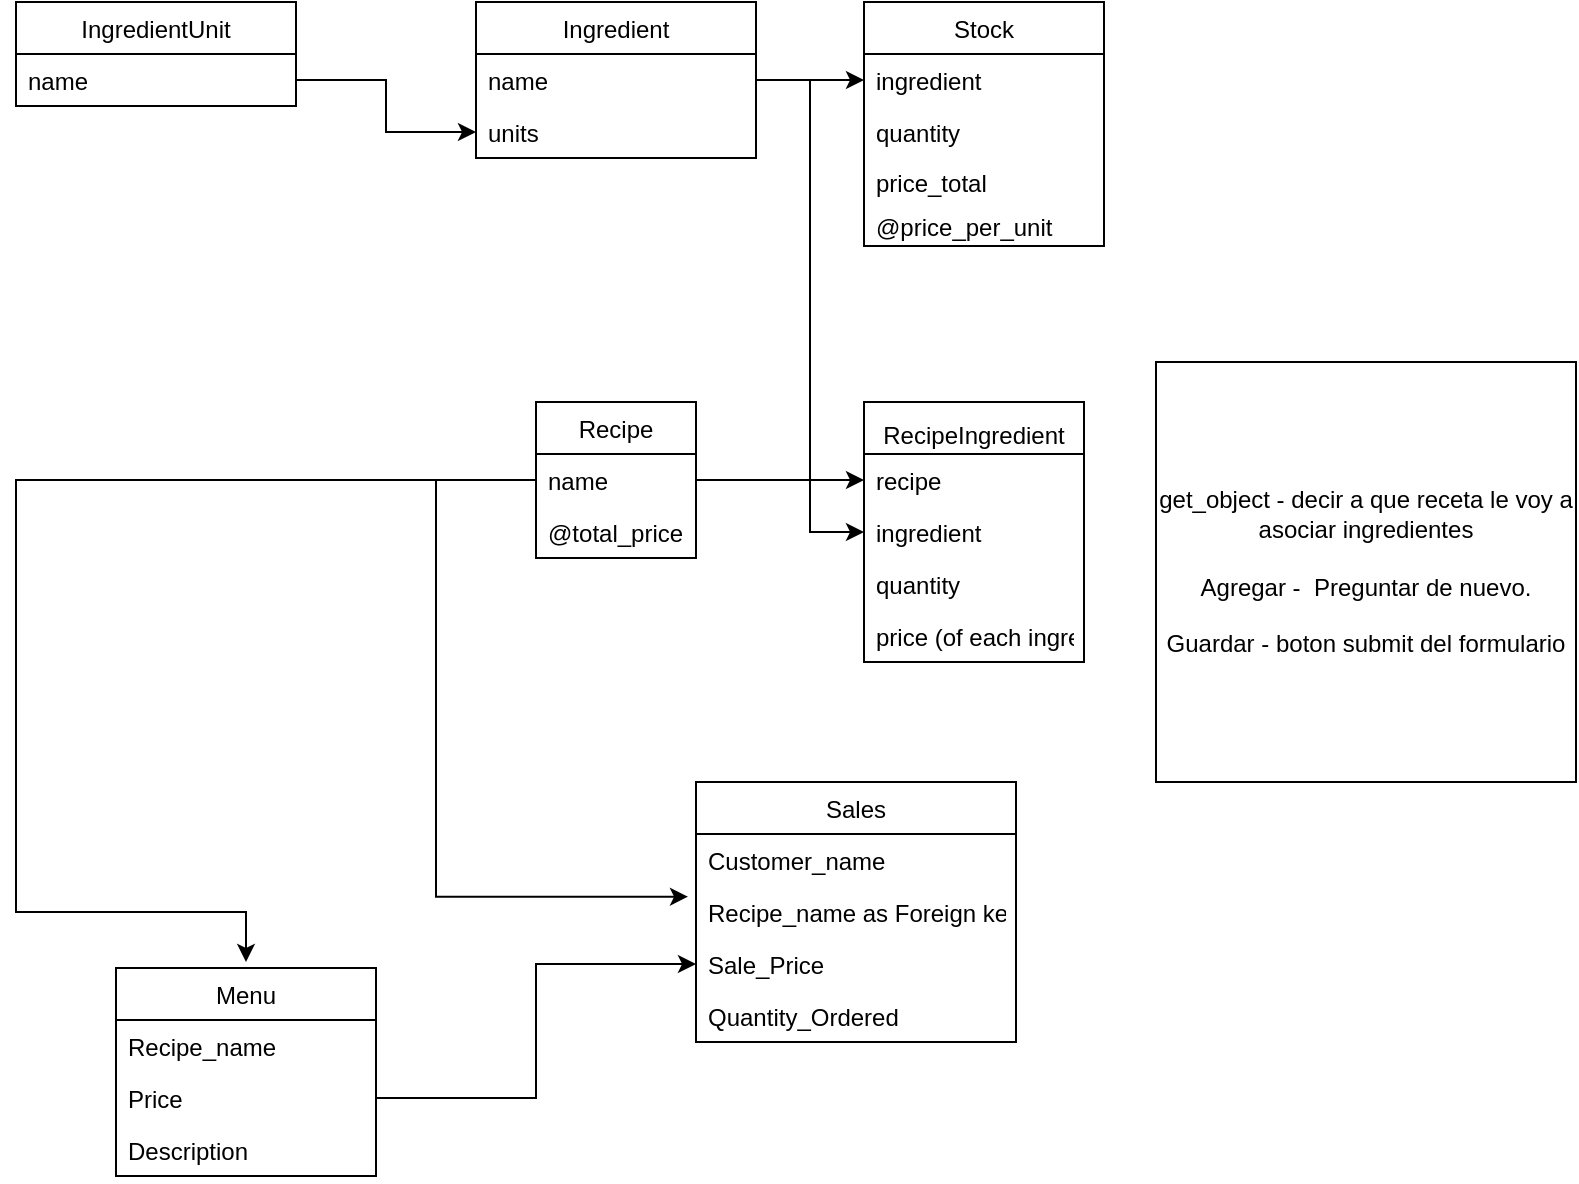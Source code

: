 <mxfile>
    <diagram id="1jsWyxbLsS7fysSOdjiY" name="Page-1">
        <mxGraphModel dx="1375" dy="655" grid="1" gridSize="10" guides="1" tooltips="1" connect="1" arrows="1" fold="1" page="1" pageScale="1" pageWidth="827" pageHeight="1169" math="0" shadow="0">
            <root>
                <mxCell id="0"/>
                <mxCell id="1" parent="0"/>
                <mxCell id="3" value="Recipe" style="swimlane;fontStyle=0;childLayout=stackLayout;horizontal=1;startSize=26;horizontalStack=0;resizeParent=1;resizeParentMax=0;resizeLast=0;collapsible=1;marginBottom=0;" parent="1" vertex="1">
                    <mxGeometry x="130" y="250" width="80" height="78" as="geometry"/>
                </mxCell>
                <mxCell id="4" value="name" style="text;strokeColor=none;fillColor=none;align=left;verticalAlign=top;spacingLeft=4;spacingRight=4;overflow=hidden;rotatable=0;points=[[0,0.5],[1,0.5]];portConstraint=eastwest;" parent="3" vertex="1">
                    <mxGeometry y="26" width="80" height="26" as="geometry"/>
                </mxCell>
                <mxCell id="38" value="@total_price" style="text;strokeColor=none;fillColor=none;align=left;verticalAlign=top;spacingLeft=4;spacingRight=4;overflow=hidden;rotatable=0;points=[[0,0.5],[1,0.5]];portConstraint=eastwest;" parent="3" vertex="1">
                    <mxGeometry y="52" width="80" height="26" as="geometry"/>
                </mxCell>
                <mxCell id="7" value="Ingredient" style="swimlane;fontStyle=0;childLayout=stackLayout;horizontal=1;startSize=26;horizontalStack=0;resizeParent=1;resizeParentMax=0;resizeLast=0;collapsible=1;marginBottom=0;" parent="1" vertex="1">
                    <mxGeometry x="100" y="50" width="140" height="78" as="geometry">
                        <mxRectangle x="100" y="50" width="50" height="26" as="alternateBounds"/>
                    </mxGeometry>
                </mxCell>
                <mxCell id="8" value="name" style="text;strokeColor=none;fillColor=none;align=left;verticalAlign=top;spacingLeft=4;spacingRight=4;overflow=hidden;rotatable=0;points=[[0,0.5],[1,0.5]];portConstraint=eastwest;" parent="7" vertex="1">
                    <mxGeometry y="26" width="140" height="26" as="geometry"/>
                </mxCell>
                <mxCell id="9" value="units" style="text;strokeColor=none;fillColor=none;align=left;verticalAlign=top;spacingLeft=4;spacingRight=4;overflow=hidden;rotatable=0;points=[[0,0.5],[1,0.5]];portConstraint=eastwest;" parent="7" vertex="1">
                    <mxGeometry y="52" width="140" height="26" as="geometry"/>
                </mxCell>
                <mxCell id="12" value="Stock" style="swimlane;fontStyle=0;childLayout=stackLayout;horizontal=1;startSize=26;horizontalStack=0;resizeParent=1;resizeParentMax=0;resizeLast=0;collapsible=1;marginBottom=0;" parent="1" vertex="1">
                    <mxGeometry x="294" y="50" width="120" height="122" as="geometry"/>
                </mxCell>
                <mxCell id="13" value="ingredient" style="text;strokeColor=none;fillColor=none;align=left;verticalAlign=top;spacingLeft=4;spacingRight=4;overflow=hidden;rotatable=0;points=[[0,0.5],[1,0.5]];portConstraint=eastwest;" parent="12" vertex="1">
                    <mxGeometry y="26" width="120" height="26" as="geometry"/>
                </mxCell>
                <mxCell id="14" value="quantity" style="text;strokeColor=none;fillColor=none;align=left;verticalAlign=top;spacingLeft=4;spacingRight=4;overflow=hidden;rotatable=0;points=[[0,0.5],[1,0.5]];portConstraint=eastwest;" parent="12" vertex="1">
                    <mxGeometry y="52" width="120" height="26" as="geometry"/>
                </mxCell>
                <mxCell id="15" value="price_total" style="text;strokeColor=none;fillColor=none;align=left;verticalAlign=bottom;spacingLeft=4;spacingRight=4;overflow=hidden;rotatable=0;points=[[0,0.5],[1,0.5]];portConstraint=eastwest;" parent="12" vertex="1">
                    <mxGeometry y="78" width="120" height="22" as="geometry"/>
                </mxCell>
                <mxCell id="17" value="@price_per_unit" style="text;strokeColor=none;fillColor=none;align=left;verticalAlign=bottom;spacingLeft=4;spacingRight=4;overflow=hidden;rotatable=0;points=[[0,0.5],[1,0.5]];portConstraint=eastwest;" parent="12" vertex="1">
                    <mxGeometry y="100" width="120" height="22" as="geometry"/>
                </mxCell>
                <mxCell id="16" style="edgeStyle=orthogonalEdgeStyle;rounded=0;orthogonalLoop=1;jettySize=auto;html=1;exitX=1;exitY=0.5;exitDx=0;exitDy=0;entryX=0;entryY=0.5;entryDx=0;entryDy=0;" parent="1" source="8" target="13" edge="1">
                    <mxGeometry relative="1" as="geometry"/>
                </mxCell>
                <mxCell id="18" value="RecipeIngredient" style="swimlane;fontStyle=0;childLayout=stackLayout;horizontal=1;startSize=26;horizontalStack=0;resizeParent=1;resizeParentMax=0;resizeLast=0;collapsible=1;marginBottom=0;verticalAlign=bottom;" parent="1" vertex="1">
                    <mxGeometry x="294" y="250" width="110" height="130" as="geometry"/>
                </mxCell>
                <mxCell id="19" value="recipe" style="text;strokeColor=none;fillColor=none;align=left;verticalAlign=top;spacingLeft=4;spacingRight=4;overflow=hidden;rotatable=0;points=[[0,0.5],[1,0.5]];portConstraint=eastwest;" parent="18" vertex="1">
                    <mxGeometry y="26" width="110" height="26" as="geometry"/>
                </mxCell>
                <mxCell id="20" value="ingredient" style="text;strokeColor=none;fillColor=none;align=left;verticalAlign=top;spacingLeft=4;spacingRight=4;overflow=hidden;rotatable=0;points=[[0,0.5],[1,0.5]];portConstraint=eastwest;" parent="18" vertex="1">
                    <mxGeometry y="52" width="110" height="26" as="geometry"/>
                </mxCell>
                <mxCell id="21" value="quantity" style="text;strokeColor=none;fillColor=none;align=left;verticalAlign=top;spacingLeft=4;spacingRight=4;overflow=hidden;rotatable=0;points=[[0,0.5],[1,0.5]];portConstraint=eastwest;" parent="18" vertex="1">
                    <mxGeometry y="78" width="110" height="26" as="geometry"/>
                </mxCell>
                <mxCell id="22" value="price (of each ingredient)&#10;" style="text;strokeColor=none;fillColor=none;align=left;verticalAlign=top;spacingLeft=4;spacingRight=4;overflow=hidden;rotatable=0;points=[[0,0.5],[1,0.5]];portConstraint=eastwest;" parent="18" vertex="1">
                    <mxGeometry y="104" width="110" height="26" as="geometry"/>
                </mxCell>
                <mxCell id="23" style="edgeStyle=orthogonalEdgeStyle;rounded=0;orthogonalLoop=1;jettySize=auto;html=1;" parent="1" source="8" target="20" edge="1">
                    <mxGeometry relative="1" as="geometry"/>
                </mxCell>
                <mxCell id="24" style="edgeStyle=orthogonalEdgeStyle;rounded=0;orthogonalLoop=1;jettySize=auto;html=1;" parent="1" source="4" target="19" edge="1">
                    <mxGeometry relative="1" as="geometry"/>
                </mxCell>
                <mxCell id="25" value="Sales" style="swimlane;fontStyle=0;childLayout=stackLayout;horizontal=1;startSize=26;horizontalStack=0;resizeParent=1;resizeParentMax=0;resizeLast=0;collapsible=1;marginBottom=0;" parent="1" vertex="1">
                    <mxGeometry x="210" y="440" width="160" height="130" as="geometry"/>
                </mxCell>
                <mxCell id="26" value="Customer_name" style="text;strokeColor=none;fillColor=none;align=left;verticalAlign=top;spacingLeft=4;spacingRight=4;overflow=hidden;rotatable=0;points=[[0,0.5],[1,0.5]];portConstraint=eastwest;" parent="25" vertex="1">
                    <mxGeometry y="26" width="160" height="26" as="geometry"/>
                </mxCell>
                <mxCell id="27" value="Recipe_name as Foreign key" style="text;strokeColor=none;fillColor=none;align=left;verticalAlign=top;spacingLeft=4;spacingRight=4;overflow=hidden;rotatable=0;points=[[0,0.5],[1,0.5]];portConstraint=eastwest;" parent="25" vertex="1">
                    <mxGeometry y="52" width="160" height="26" as="geometry"/>
                </mxCell>
                <mxCell id="39" value="Sale_Price" style="text;strokeColor=none;fillColor=none;align=left;verticalAlign=top;spacingLeft=4;spacingRight=4;overflow=hidden;rotatable=0;points=[[0,0.5],[1,0.5]];portConstraint=eastwest;" parent="25" vertex="1">
                    <mxGeometry y="78" width="160" height="26" as="geometry"/>
                </mxCell>
                <mxCell id="28" value="Quantity_Ordered" style="text;strokeColor=none;fillColor=none;align=left;verticalAlign=top;spacingLeft=4;spacingRight=4;overflow=hidden;rotatable=0;points=[[0,0.5],[1,0.5]];portConstraint=eastwest;" parent="25" vertex="1">
                    <mxGeometry y="104" width="160" height="26" as="geometry"/>
                </mxCell>
                <mxCell id="29" style="edgeStyle=orthogonalEdgeStyle;rounded=0;orthogonalLoop=1;jettySize=auto;html=1;entryX=-0.025;entryY=0.206;entryDx=0;entryDy=0;entryPerimeter=0;" parent="1" source="4" target="27" edge="1">
                    <mxGeometry relative="1" as="geometry">
                        <Array as="points">
                            <mxPoint x="80" y="289"/>
                            <mxPoint x="80" y="497"/>
                        </Array>
                    </mxGeometry>
                </mxCell>
                <mxCell id="30" value="Menu" style="swimlane;fontStyle=0;childLayout=stackLayout;horizontal=1;startSize=26;horizontalStack=0;resizeParent=1;resizeParentMax=0;resizeLast=0;collapsible=1;marginBottom=0;" parent="1" vertex="1">
                    <mxGeometry x="-80" y="533" width="130" height="104" as="geometry"/>
                </mxCell>
                <mxCell id="31" value="Recipe_name" style="text;strokeColor=none;fillColor=none;align=left;verticalAlign=top;spacingLeft=4;spacingRight=4;overflow=hidden;rotatable=0;points=[[0,0.5],[1,0.5]];portConstraint=eastwest;" parent="30" vertex="1">
                    <mxGeometry y="26" width="130" height="26" as="geometry"/>
                </mxCell>
                <mxCell id="32" value="Price" style="text;strokeColor=none;fillColor=none;align=left;verticalAlign=top;spacingLeft=4;spacingRight=4;overflow=hidden;rotatable=0;points=[[0,0.5],[1,0.5]];portConstraint=eastwest;" parent="30" vertex="1">
                    <mxGeometry y="52" width="130" height="26" as="geometry"/>
                </mxCell>
                <mxCell id="41" value="Description" style="text;strokeColor=none;fillColor=none;align=left;verticalAlign=top;spacingLeft=4;spacingRight=4;overflow=hidden;rotatable=0;points=[[0,0.5],[1,0.5]];portConstraint=eastwest;" parent="30" vertex="1">
                    <mxGeometry y="78" width="130" height="26" as="geometry"/>
                </mxCell>
                <mxCell id="33" value="IngredientUnit" style="swimlane;fontStyle=0;childLayout=stackLayout;horizontal=1;startSize=26;horizontalStack=0;resizeParent=1;resizeParentMax=0;resizeLast=0;collapsible=1;marginBottom=0;" parent="1" vertex="1">
                    <mxGeometry x="-130" y="50" width="140" height="52" as="geometry">
                        <mxRectangle x="100" y="50" width="50" height="26" as="alternateBounds"/>
                    </mxGeometry>
                </mxCell>
                <mxCell id="34" value="name" style="text;strokeColor=none;fillColor=none;align=left;verticalAlign=top;spacingLeft=4;spacingRight=4;overflow=hidden;rotatable=0;points=[[0,0.5],[1,0.5]];portConstraint=eastwest;" parent="33" vertex="1">
                    <mxGeometry y="26" width="140" height="26" as="geometry"/>
                </mxCell>
                <mxCell id="36" style="edgeStyle=orthogonalEdgeStyle;rounded=0;orthogonalLoop=1;jettySize=auto;html=1;entryX=0;entryY=0.5;entryDx=0;entryDy=0;" parent="1" source="34" target="9" edge="1">
                    <mxGeometry relative="1" as="geometry"/>
                </mxCell>
                <mxCell id="42" style="edgeStyle=orthogonalEdgeStyle;rounded=0;orthogonalLoop=1;jettySize=auto;html=1;" parent="1" source="4" edge="1">
                    <mxGeometry relative="1" as="geometry">
                        <mxPoint x="-15" y="530" as="targetPoint"/>
                        <Array as="points">
                            <mxPoint x="-130" y="289"/>
                            <mxPoint x="-130" y="505"/>
                        </Array>
                    </mxGeometry>
                </mxCell>
                <mxCell id="44" style="edgeStyle=orthogonalEdgeStyle;rounded=0;orthogonalLoop=1;jettySize=auto;html=1;entryX=0;entryY=0.5;entryDx=0;entryDy=0;" parent="1" source="32" target="39" edge="1">
                    <mxGeometry relative="1" as="geometry"/>
                </mxCell>
                <mxCell id="45" value="get_object - decir a que receta le voy a asociar ingredientes&lt;br&gt;&lt;br&gt;Agregar -&amp;nbsp; Preguntar de nuevo.&lt;br&gt;&lt;br&gt;Guardar - boton submit del formulario" style="whiteSpace=wrap;html=1;aspect=fixed;" vertex="1" parent="1">
                    <mxGeometry x="440" y="230" width="210" height="210" as="geometry"/>
                </mxCell>
            </root>
        </mxGraphModel>
    </diagram>
</mxfile>